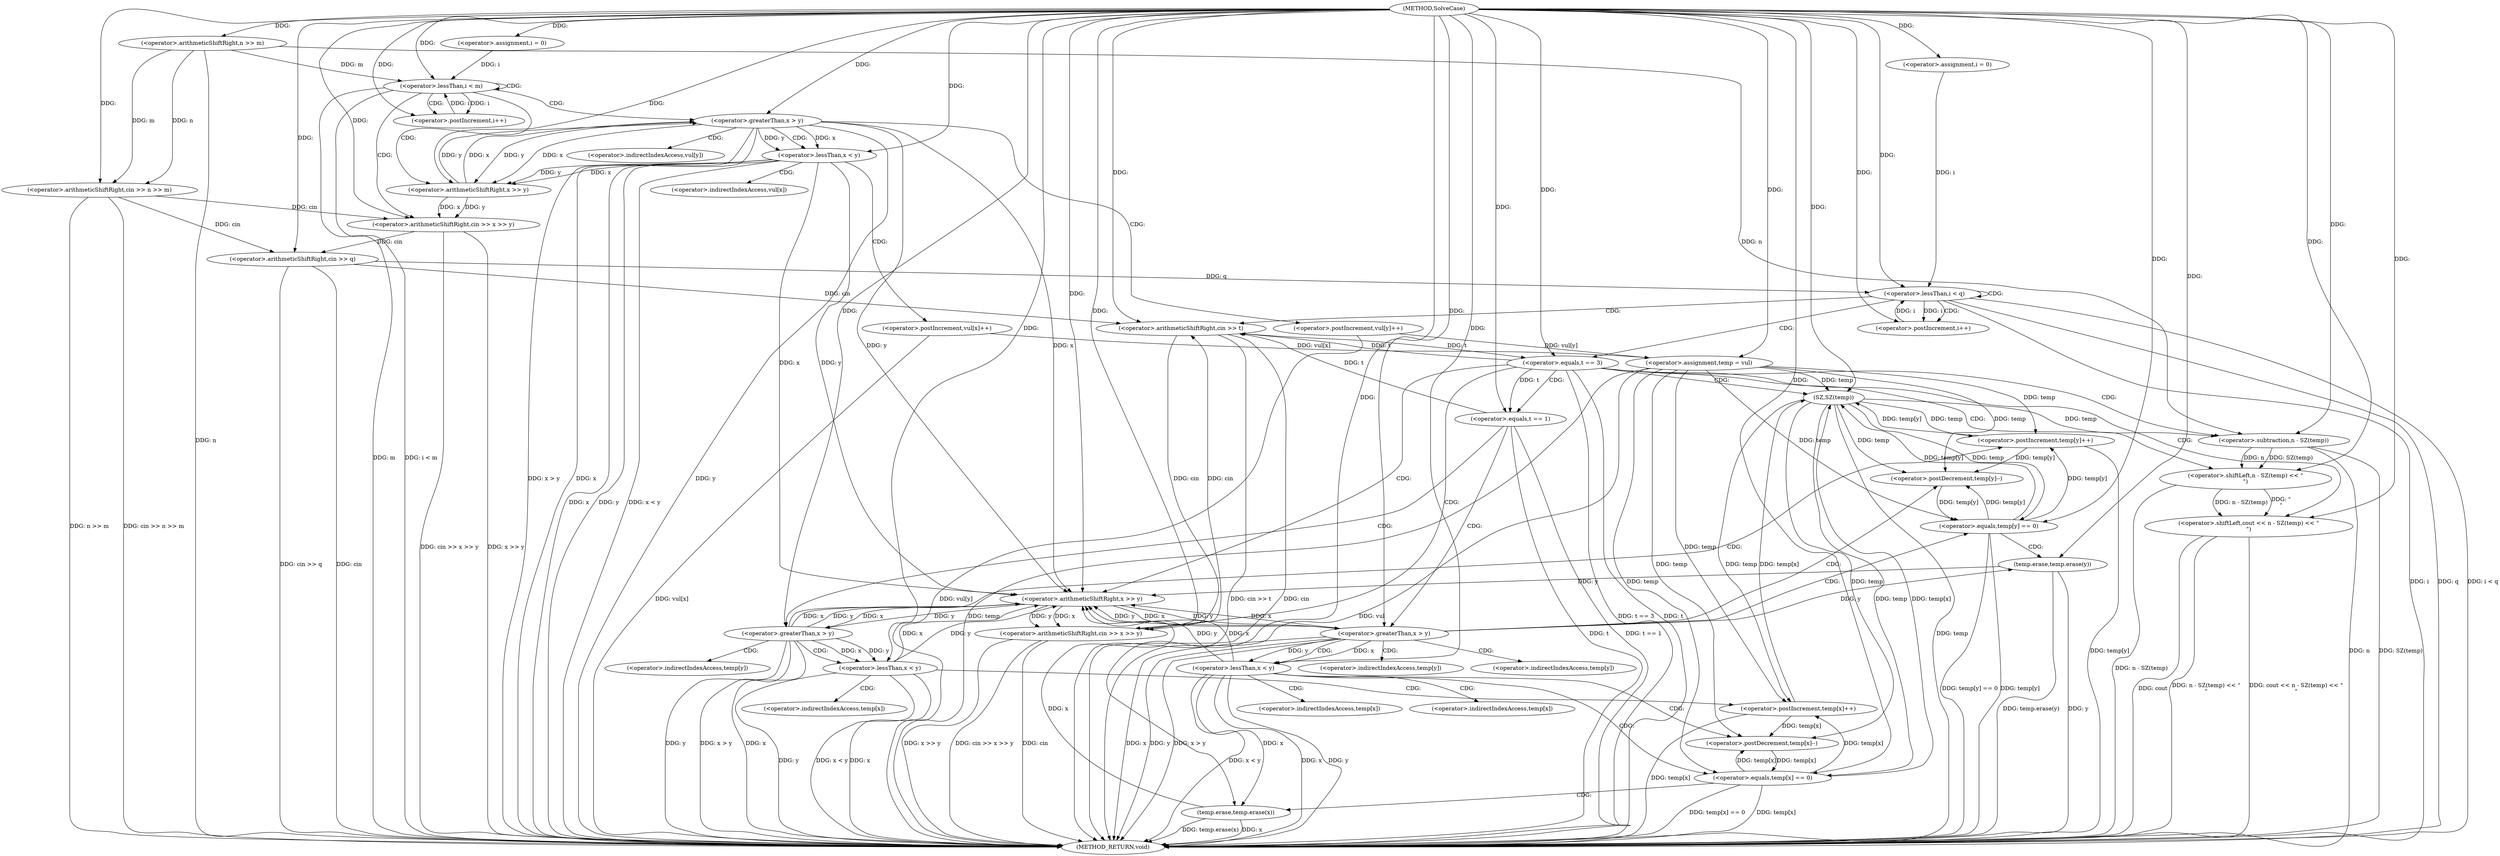 digraph "SolveCase" {  
"1000238" [label = "(METHOD,SolveCase)" ]
"1000393" [label = "(METHOD_RETURN,void)" ]
"1000242" [label = "(<operator>.arithmeticShiftRight,cin >> n >> m)" ]
"1000286" [label = "(<operator>.arithmeticShiftRight,cin >> q)" ]
"1000290" [label = "(<operator>.assignment,temp = vul)" ]
"1000250" [label = "(<operator>.assignment,i = 0)" ]
"1000253" [label = "(<operator>.lessThan,i < m)" ]
"1000256" [label = "(<operator>.postIncrement,i++)" ]
"1000295" [label = "(<operator>.assignment,i = 0)" ]
"1000298" [label = "(<operator>.lessThan,i < q)" ]
"1000301" [label = "(<operator>.postIncrement,i++)" ]
"1000244" [label = "(<operator>.arithmeticShiftRight,n >> m)" ]
"1000261" [label = "(<operator>.arithmeticShiftRight,cin >> x >> y)" ]
"1000305" [label = "(<operator>.arithmeticShiftRight,cin >> t)" ]
"1000267" [label = "(<operator>.greaterThan,x > y)" ]
"1000309" [label = "(<operator>.equals,t == 3)" ]
"1000263" [label = "(<operator>.arithmeticShiftRight,x >> y)" ]
"1000271" [label = "(<operator>.postIncrement,vul[y]++)" ]
"1000313" [label = "(<operator>.shiftLeft,cout << n - SZ(temp) << \"\n\")" ]
"1000277" [label = "(<operator>.lessThan,x < y)" ]
"1000325" [label = "(<operator>.arithmeticShiftRight,cin >> x >> y)" ]
"1000281" [label = "(<operator>.postIncrement,vul[x]++)" ]
"1000315" [label = "(<operator>.shiftLeft,n - SZ(temp) << \"\n\")" ]
"1000331" [label = "(<operator>.equals,t == 1)" ]
"1000316" [label = "(<operator>.subtraction,n - SZ(temp))" ]
"1000327" [label = "(<operator>.arithmeticShiftRight,x >> y)" ]
"1000318" [label = "(SZ,SZ(temp))" ]
"1000336" [label = "(<operator>.greaterThan,x > y)" ]
"1000340" [label = "(<operator>.postIncrement,temp[y]++)" ]
"1000357" [label = "(<operator>.greaterThan,x > y)" ]
"1000346" [label = "(<operator>.lessThan,x < y)" ]
"1000361" [label = "(<operator>.postDecrement,temp[y]--)" ]
"1000350" [label = "(<operator>.postIncrement,temp[x]++)" ]
"1000366" [label = "(<operator>.equals,temp[y] == 0)" ]
"1000376" [label = "(<operator>.lessThan,x < y)" ]
"1000372" [label = "(temp.erase,temp.erase(y))" ]
"1000380" [label = "(<operator>.postDecrement,temp[x]--)" ]
"1000385" [label = "(<operator>.equals,temp[x] == 0)" ]
"1000391" [label = "(temp.erase,temp.erase(x))" ]
"1000272" [label = "(<operator>.indirectIndexAccess,vul[y])" ]
"1000282" [label = "(<operator>.indirectIndexAccess,vul[x])" ]
"1000341" [label = "(<operator>.indirectIndexAccess,temp[y])" ]
"1000362" [label = "(<operator>.indirectIndexAccess,temp[y])" ]
"1000351" [label = "(<operator>.indirectIndexAccess,temp[x])" ]
"1000367" [label = "(<operator>.indirectIndexAccess,temp[y])" ]
"1000381" [label = "(<operator>.indirectIndexAccess,temp[x])" ]
"1000386" [label = "(<operator>.indirectIndexAccess,temp[x])" ]
  "1000244" -> "1000393"  [ label = "DDG: n"] 
  "1000242" -> "1000393"  [ label = "DDG: n >> m"] 
  "1000242" -> "1000393"  [ label = "DDG: cin >> n >> m"] 
  "1000253" -> "1000393"  [ label = "DDG: m"] 
  "1000253" -> "1000393"  [ label = "DDG: i < m"] 
  "1000286" -> "1000393"  [ label = "DDG: cin"] 
  "1000286" -> "1000393"  [ label = "DDG: cin >> q"] 
  "1000290" -> "1000393"  [ label = "DDG: temp"] 
  "1000290" -> "1000393"  [ label = "DDG: vul"] 
  "1000298" -> "1000393"  [ label = "DDG: i"] 
  "1000298" -> "1000393"  [ label = "DDG: q"] 
  "1000298" -> "1000393"  [ label = "DDG: i < q"] 
  "1000305" -> "1000393"  [ label = "DDG: cin"] 
  "1000305" -> "1000393"  [ label = "DDG: cin >> t"] 
  "1000309" -> "1000393"  [ label = "DDG: t"] 
  "1000309" -> "1000393"  [ label = "DDG: t == 3"] 
  "1000325" -> "1000393"  [ label = "DDG: cin"] 
  "1000325" -> "1000393"  [ label = "DDG: x >> y"] 
  "1000325" -> "1000393"  [ label = "DDG: cin >> x >> y"] 
  "1000331" -> "1000393"  [ label = "DDG: t"] 
  "1000331" -> "1000393"  [ label = "DDG: t == 1"] 
  "1000357" -> "1000393"  [ label = "DDG: x"] 
  "1000357" -> "1000393"  [ label = "DDG: y"] 
  "1000357" -> "1000393"  [ label = "DDG: x > y"] 
  "1000376" -> "1000393"  [ label = "DDG: x"] 
  "1000376" -> "1000393"  [ label = "DDG: y"] 
  "1000376" -> "1000393"  [ label = "DDG: x < y"] 
  "1000385" -> "1000393"  [ label = "DDG: temp[x]"] 
  "1000385" -> "1000393"  [ label = "DDG: temp[x] == 0"] 
  "1000391" -> "1000393"  [ label = "DDG: x"] 
  "1000391" -> "1000393"  [ label = "DDG: temp.erase(x)"] 
  "1000366" -> "1000393"  [ label = "DDG: temp[y]"] 
  "1000366" -> "1000393"  [ label = "DDG: temp[y] == 0"] 
  "1000372" -> "1000393"  [ label = "DDG: y"] 
  "1000372" -> "1000393"  [ label = "DDG: temp.erase(y)"] 
  "1000336" -> "1000393"  [ label = "DDG: x"] 
  "1000336" -> "1000393"  [ label = "DDG: y"] 
  "1000336" -> "1000393"  [ label = "DDG: x > y"] 
  "1000346" -> "1000393"  [ label = "DDG: x"] 
  "1000346" -> "1000393"  [ label = "DDG: y"] 
  "1000346" -> "1000393"  [ label = "DDG: x < y"] 
  "1000350" -> "1000393"  [ label = "DDG: temp[x]"] 
  "1000340" -> "1000393"  [ label = "DDG: temp[y]"] 
  "1000316" -> "1000393"  [ label = "DDG: n"] 
  "1000318" -> "1000393"  [ label = "DDG: temp"] 
  "1000316" -> "1000393"  [ label = "DDG: SZ(temp)"] 
  "1000315" -> "1000393"  [ label = "DDG: n - SZ(temp)"] 
  "1000313" -> "1000393"  [ label = "DDG: n - SZ(temp) << \"\n\""] 
  "1000313" -> "1000393"  [ label = "DDG: cout << n - SZ(temp) << \"\n\""] 
  "1000261" -> "1000393"  [ label = "DDG: x >> y"] 
  "1000261" -> "1000393"  [ label = "DDG: cin >> x >> y"] 
  "1000267" -> "1000393"  [ label = "DDG: x"] 
  "1000267" -> "1000393"  [ label = "DDG: y"] 
  "1000267" -> "1000393"  [ label = "DDG: x > y"] 
  "1000277" -> "1000393"  [ label = "DDG: x"] 
  "1000277" -> "1000393"  [ label = "DDG: y"] 
  "1000277" -> "1000393"  [ label = "DDG: x < y"] 
  "1000281" -> "1000393"  [ label = "DDG: vul[x]"] 
  "1000271" -> "1000393"  [ label = "DDG: vul[y]"] 
  "1000313" -> "1000393"  [ label = "DDG: cout"] 
  "1000281" -> "1000290"  [ label = "DDG: vul[x]"] 
  "1000271" -> "1000290"  [ label = "DDG: vul[y]"] 
  "1000238" -> "1000290"  [ label = "DDG: "] 
  "1000238" -> "1000242"  [ label = "DDG: "] 
  "1000244" -> "1000242"  [ label = "DDG: n"] 
  "1000244" -> "1000242"  [ label = "DDG: m"] 
  "1000238" -> "1000250"  [ label = "DDG: "] 
  "1000242" -> "1000286"  [ label = "DDG: cin"] 
  "1000261" -> "1000286"  [ label = "DDG: cin"] 
  "1000238" -> "1000286"  [ label = "DDG: "] 
  "1000238" -> "1000295"  [ label = "DDG: "] 
  "1000238" -> "1000244"  [ label = "DDG: "] 
  "1000250" -> "1000253"  [ label = "DDG: i"] 
  "1000256" -> "1000253"  [ label = "DDG: i"] 
  "1000238" -> "1000253"  [ label = "DDG: "] 
  "1000244" -> "1000253"  [ label = "DDG: m"] 
  "1000253" -> "1000256"  [ label = "DDG: i"] 
  "1000238" -> "1000256"  [ label = "DDG: "] 
  "1000295" -> "1000298"  [ label = "DDG: i"] 
  "1000301" -> "1000298"  [ label = "DDG: i"] 
  "1000238" -> "1000298"  [ label = "DDG: "] 
  "1000286" -> "1000298"  [ label = "DDG: q"] 
  "1000298" -> "1000301"  [ label = "DDG: i"] 
  "1000238" -> "1000301"  [ label = "DDG: "] 
  "1000242" -> "1000261"  [ label = "DDG: cin"] 
  "1000238" -> "1000261"  [ label = "DDG: "] 
  "1000263" -> "1000261"  [ label = "DDG: y"] 
  "1000263" -> "1000261"  [ label = "DDG: x"] 
  "1000286" -> "1000305"  [ label = "DDG: cin"] 
  "1000325" -> "1000305"  [ label = "DDG: cin"] 
  "1000238" -> "1000305"  [ label = "DDG: "] 
  "1000309" -> "1000305"  [ label = "DDG: t"] 
  "1000331" -> "1000305"  [ label = "DDG: t"] 
  "1000267" -> "1000263"  [ label = "DDG: x"] 
  "1000277" -> "1000263"  [ label = "DDG: x"] 
  "1000238" -> "1000263"  [ label = "DDG: "] 
  "1000267" -> "1000263"  [ label = "DDG: y"] 
  "1000277" -> "1000263"  [ label = "DDG: y"] 
  "1000263" -> "1000267"  [ label = "DDG: x"] 
  "1000238" -> "1000267"  [ label = "DDG: "] 
  "1000263" -> "1000267"  [ label = "DDG: y"] 
  "1000305" -> "1000309"  [ label = "DDG: t"] 
  "1000238" -> "1000309"  [ label = "DDG: "] 
  "1000238" -> "1000313"  [ label = "DDG: "] 
  "1000315" -> "1000313"  [ label = "DDG: \"\n\""] 
  "1000315" -> "1000313"  [ label = "DDG: n - SZ(temp)"] 
  "1000267" -> "1000277"  [ label = "DDG: x"] 
  "1000238" -> "1000277"  [ label = "DDG: "] 
  "1000267" -> "1000277"  [ label = "DDG: y"] 
  "1000316" -> "1000315"  [ label = "DDG: SZ(temp)"] 
  "1000316" -> "1000315"  [ label = "DDG: n"] 
  "1000238" -> "1000315"  [ label = "DDG: "] 
  "1000305" -> "1000325"  [ label = "DDG: cin"] 
  "1000238" -> "1000325"  [ label = "DDG: "] 
  "1000327" -> "1000325"  [ label = "DDG: x"] 
  "1000327" -> "1000325"  [ label = "DDG: y"] 
  "1000244" -> "1000316"  [ label = "DDG: n"] 
  "1000238" -> "1000316"  [ label = "DDG: "] 
  "1000318" -> "1000316"  [ label = "DDG: temp"] 
  "1000357" -> "1000327"  [ label = "DDG: x"] 
  "1000376" -> "1000327"  [ label = "DDG: x"] 
  "1000391" -> "1000327"  [ label = "DDG: x"] 
  "1000336" -> "1000327"  [ label = "DDG: x"] 
  "1000346" -> "1000327"  [ label = "DDG: x"] 
  "1000267" -> "1000327"  [ label = "DDG: x"] 
  "1000277" -> "1000327"  [ label = "DDG: x"] 
  "1000238" -> "1000327"  [ label = "DDG: "] 
  "1000357" -> "1000327"  [ label = "DDG: y"] 
  "1000376" -> "1000327"  [ label = "DDG: y"] 
  "1000372" -> "1000327"  [ label = "DDG: y"] 
  "1000336" -> "1000327"  [ label = "DDG: y"] 
  "1000346" -> "1000327"  [ label = "DDG: y"] 
  "1000267" -> "1000327"  [ label = "DDG: y"] 
  "1000277" -> "1000327"  [ label = "DDG: y"] 
  "1000309" -> "1000331"  [ label = "DDG: t"] 
  "1000238" -> "1000331"  [ label = "DDG: "] 
  "1000290" -> "1000318"  [ label = "DDG: temp"] 
  "1000385" -> "1000318"  [ label = "DDG: temp[x]"] 
  "1000366" -> "1000318"  [ label = "DDG: temp[y]"] 
  "1000350" -> "1000318"  [ label = "DDG: temp[x]"] 
  "1000340" -> "1000318"  [ label = "DDG: temp[y]"] 
  "1000238" -> "1000318"  [ label = "DDG: "] 
  "1000327" -> "1000336"  [ label = "DDG: x"] 
  "1000238" -> "1000336"  [ label = "DDG: "] 
  "1000327" -> "1000336"  [ label = "DDG: y"] 
  "1000290" -> "1000340"  [ label = "DDG: temp"] 
  "1000366" -> "1000340"  [ label = "DDG: temp[y]"] 
  "1000318" -> "1000340"  [ label = "DDG: temp"] 
  "1000327" -> "1000357"  [ label = "DDG: x"] 
  "1000238" -> "1000357"  [ label = "DDG: "] 
  "1000327" -> "1000357"  [ label = "DDG: y"] 
  "1000336" -> "1000346"  [ label = "DDG: x"] 
  "1000238" -> "1000346"  [ label = "DDG: "] 
  "1000336" -> "1000346"  [ label = "DDG: y"] 
  "1000290" -> "1000361"  [ label = "DDG: temp"] 
  "1000366" -> "1000361"  [ label = "DDG: temp[y]"] 
  "1000340" -> "1000361"  [ label = "DDG: temp[y]"] 
  "1000318" -> "1000361"  [ label = "DDG: temp"] 
  "1000290" -> "1000350"  [ label = "DDG: temp"] 
  "1000385" -> "1000350"  [ label = "DDG: temp[x]"] 
  "1000318" -> "1000350"  [ label = "DDG: temp"] 
  "1000290" -> "1000366"  [ label = "DDG: temp"] 
  "1000361" -> "1000366"  [ label = "DDG: temp[y]"] 
  "1000318" -> "1000366"  [ label = "DDG: temp"] 
  "1000238" -> "1000366"  [ label = "DDG: "] 
  "1000357" -> "1000376"  [ label = "DDG: x"] 
  "1000238" -> "1000376"  [ label = "DDG: "] 
  "1000357" -> "1000376"  [ label = "DDG: y"] 
  "1000357" -> "1000372"  [ label = "DDG: y"] 
  "1000238" -> "1000372"  [ label = "DDG: "] 
  "1000290" -> "1000380"  [ label = "DDG: temp"] 
  "1000385" -> "1000380"  [ label = "DDG: temp[x]"] 
  "1000350" -> "1000380"  [ label = "DDG: temp[x]"] 
  "1000318" -> "1000380"  [ label = "DDG: temp"] 
  "1000290" -> "1000385"  [ label = "DDG: temp"] 
  "1000380" -> "1000385"  [ label = "DDG: temp[x]"] 
  "1000318" -> "1000385"  [ label = "DDG: temp"] 
  "1000238" -> "1000385"  [ label = "DDG: "] 
  "1000376" -> "1000391"  [ label = "DDG: x"] 
  "1000238" -> "1000391"  [ label = "DDG: "] 
  "1000253" -> "1000263"  [ label = "CDG: "] 
  "1000253" -> "1000253"  [ label = "CDG: "] 
  "1000253" -> "1000261"  [ label = "CDG: "] 
  "1000253" -> "1000267"  [ label = "CDG: "] 
  "1000253" -> "1000256"  [ label = "CDG: "] 
  "1000298" -> "1000305"  [ label = "CDG: "] 
  "1000298" -> "1000298"  [ label = "CDG: "] 
  "1000298" -> "1000309"  [ label = "CDG: "] 
  "1000298" -> "1000301"  [ label = "CDG: "] 
  "1000267" -> "1000277"  [ label = "CDG: "] 
  "1000267" -> "1000272"  [ label = "CDG: "] 
  "1000267" -> "1000271"  [ label = "CDG: "] 
  "1000309" -> "1000315"  [ label = "CDG: "] 
  "1000309" -> "1000313"  [ label = "CDG: "] 
  "1000309" -> "1000318"  [ label = "CDG: "] 
  "1000309" -> "1000316"  [ label = "CDG: "] 
  "1000309" -> "1000331"  [ label = "CDG: "] 
  "1000309" -> "1000327"  [ label = "CDG: "] 
  "1000309" -> "1000325"  [ label = "CDG: "] 
  "1000277" -> "1000281"  [ label = "CDG: "] 
  "1000277" -> "1000282"  [ label = "CDG: "] 
  "1000331" -> "1000357"  [ label = "CDG: "] 
  "1000331" -> "1000336"  [ label = "CDG: "] 
  "1000336" -> "1000341"  [ label = "CDG: "] 
  "1000336" -> "1000340"  [ label = "CDG: "] 
  "1000336" -> "1000346"  [ label = "CDG: "] 
  "1000357" -> "1000367"  [ label = "CDG: "] 
  "1000357" -> "1000362"  [ label = "CDG: "] 
  "1000357" -> "1000366"  [ label = "CDG: "] 
  "1000357" -> "1000376"  [ label = "CDG: "] 
  "1000357" -> "1000361"  [ label = "CDG: "] 
  "1000346" -> "1000350"  [ label = "CDG: "] 
  "1000346" -> "1000351"  [ label = "CDG: "] 
  "1000366" -> "1000372"  [ label = "CDG: "] 
  "1000376" -> "1000380"  [ label = "CDG: "] 
  "1000376" -> "1000385"  [ label = "CDG: "] 
  "1000376" -> "1000381"  [ label = "CDG: "] 
  "1000376" -> "1000386"  [ label = "CDG: "] 
  "1000385" -> "1000391"  [ label = "CDG: "] 
}
